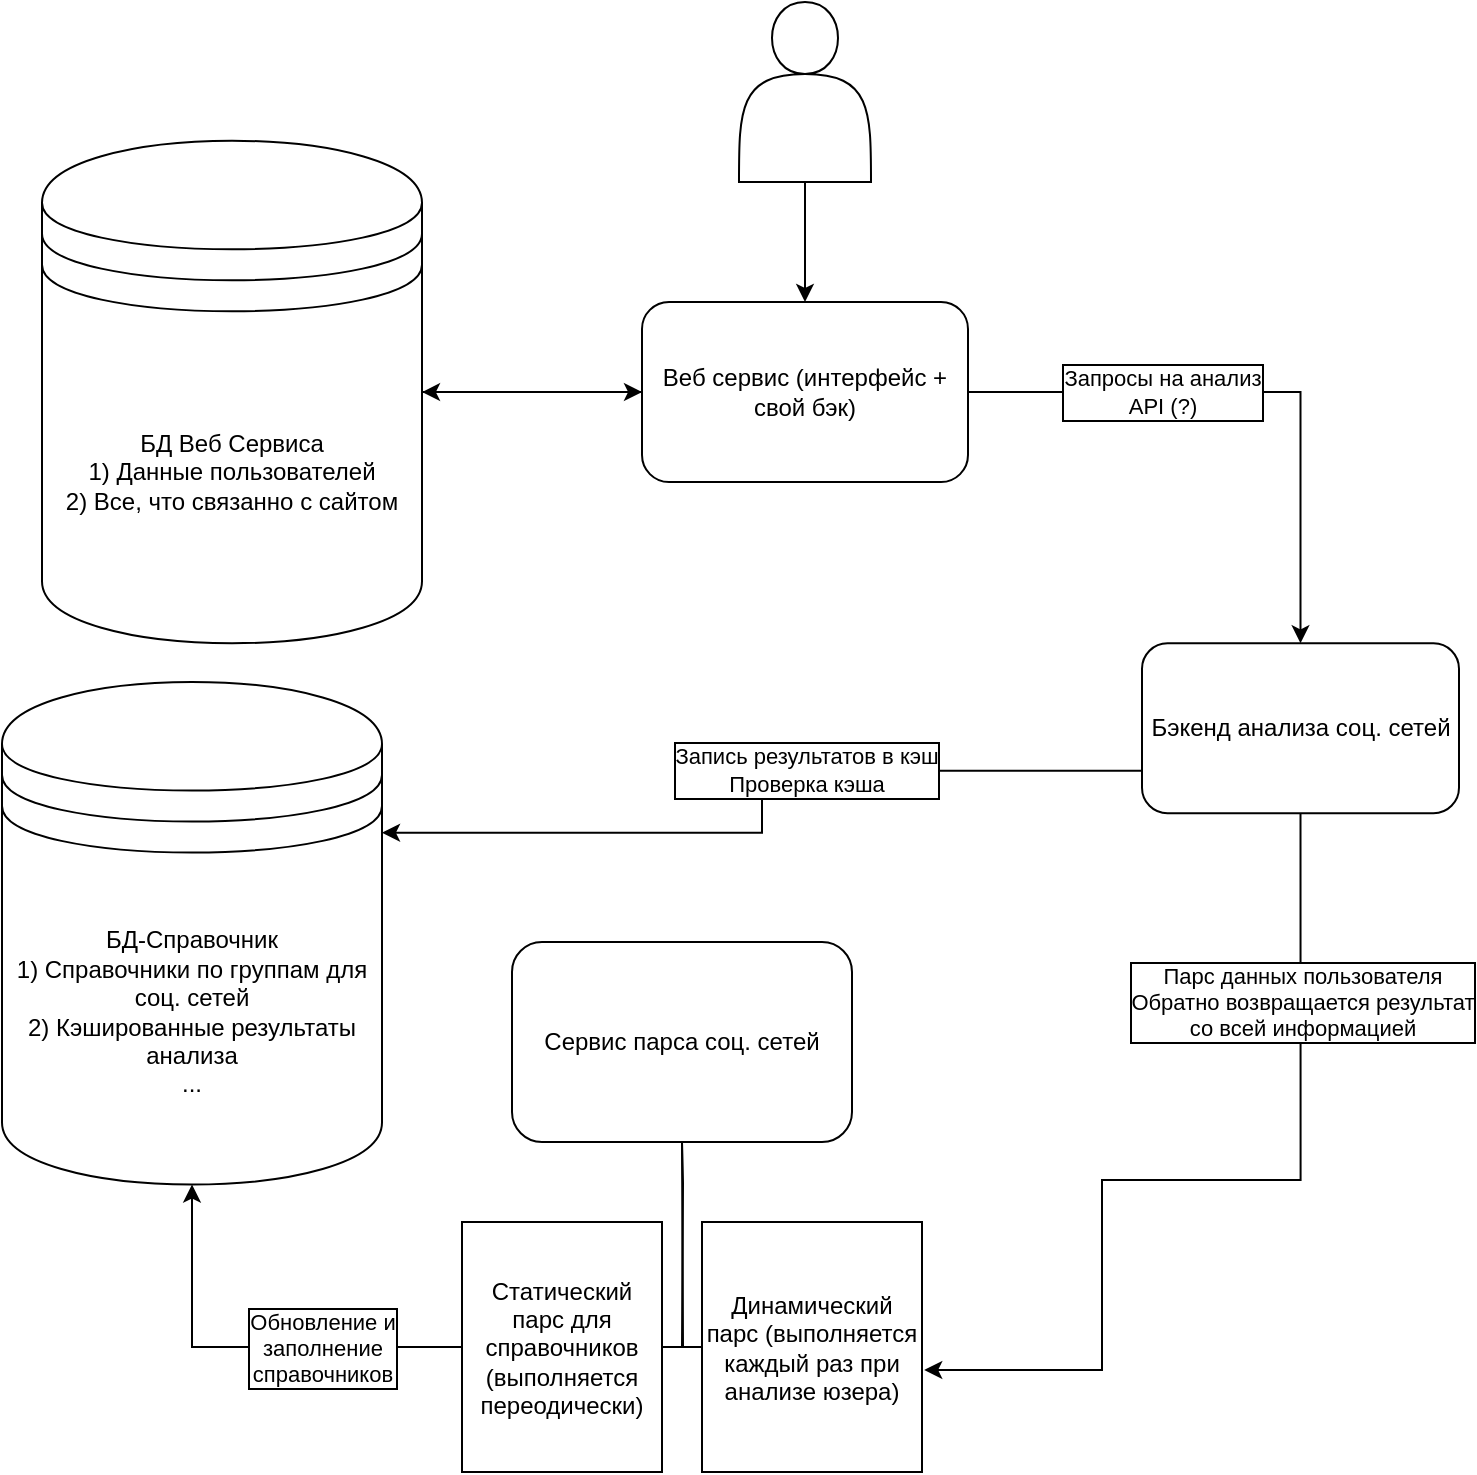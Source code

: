 <mxfile version="22.1.7" type="github">
  <diagram name="Page-1" id="Xc5zzge4J1x3DNNiZxY5">
    <mxGraphModel dx="1434" dy="746" grid="1" gridSize="10" guides="1" tooltips="1" connect="1" arrows="1" fold="1" page="1" pageScale="1" pageWidth="827" pageHeight="1169" math="0" shadow="0">
      <root>
        <mxCell id="0" />
        <mxCell id="1" parent="0" />
        <mxCell id="CMU2UXfOHHLqtj2l74aF-7" style="edgeStyle=orthogonalEdgeStyle;rounded=0;orthogonalLoop=1;jettySize=auto;html=1;verticalAlign=middle;" parent="1" source="CMU2UXfOHHLqtj2l74aF-1" target="CMU2UXfOHHLqtj2l74aF-3" edge="1">
          <mxGeometry relative="1" as="geometry" />
        </mxCell>
        <mxCell id="CMU2UXfOHHLqtj2l74aF-1" value="БД Веб Сервиса&lt;br&gt;1) Данные пользователей&lt;br&gt;2) Все, что связанно с сайтом" style="shape=datastore;whiteSpace=wrap;html=1;" parent="1" vertex="1">
          <mxGeometry x="20" y="79.38" width="190" height="251.25" as="geometry" />
        </mxCell>
        <mxCell id="CMU2UXfOHHLqtj2l74aF-4" value="" style="edgeStyle=orthogonalEdgeStyle;rounded=0;orthogonalLoop=1;jettySize=auto;html=1;" parent="1" source="CMU2UXfOHHLqtj2l74aF-2" target="CMU2UXfOHHLqtj2l74aF-3" edge="1">
          <mxGeometry relative="1" as="geometry" />
        </mxCell>
        <mxCell id="CMU2UXfOHHLqtj2l74aF-2" value="" style="shape=actor;whiteSpace=wrap;html=1;" parent="1" vertex="1">
          <mxGeometry x="368.5" y="10" width="66" height="90" as="geometry" />
        </mxCell>
        <mxCell id="CMU2UXfOHHLqtj2l74aF-8" style="edgeStyle=orthogonalEdgeStyle;rounded=0;orthogonalLoop=1;jettySize=auto;html=1;" parent="1" source="CMU2UXfOHHLqtj2l74aF-3" target="CMU2UXfOHHLqtj2l74aF-1" edge="1">
          <mxGeometry relative="1" as="geometry" />
        </mxCell>
        <mxCell id="CMU2UXfOHHLqtj2l74aF-10" value="" style="edgeStyle=orthogonalEdgeStyle;rounded=0;orthogonalLoop=1;jettySize=auto;html=1;" parent="1" source="CMU2UXfOHHLqtj2l74aF-3" target="CMU2UXfOHHLqtj2l74aF-9" edge="1">
          <mxGeometry relative="1" as="geometry" />
        </mxCell>
        <mxCell id="CMU2UXfOHHLqtj2l74aF-3" value="Веб сервис (интерфейс + свой бэк)" style="rounded=1;whiteSpace=wrap;html=1;" parent="1" vertex="1">
          <mxGeometry x="320" y="160" width="163" height="90" as="geometry" />
        </mxCell>
        <mxCell id="wTm-uzZhs3im5k4A2jm_-6" style="edgeStyle=orthogonalEdgeStyle;rounded=0;orthogonalLoop=1;jettySize=auto;html=1;exitX=0;exitY=0.75;exitDx=0;exitDy=0;entryX=1;entryY=0.3;entryDx=0;entryDy=0;" edge="1" parent="1" source="CMU2UXfOHHLqtj2l74aF-9" target="wTm-uzZhs3im5k4A2jm_-1">
          <mxGeometry relative="1" as="geometry" />
        </mxCell>
        <mxCell id="wTm-uzZhs3im5k4A2jm_-9" value="Запись результатов в кэш&lt;br&gt;Проверка кэша" style="edgeLabel;html=1;align=center;verticalAlign=middle;resizable=0;points=[];labelBorderColor=default;" vertex="1" connectable="0" parent="wTm-uzZhs3im5k4A2jm_-6">
          <mxGeometry x="-0.182" y="-1" relative="1" as="geometry">
            <mxPoint as="offset" />
          </mxGeometry>
        </mxCell>
        <mxCell id="CMU2UXfOHHLqtj2l74aF-9" value="Бэкенд анализа соц. сетей" style="rounded=1;whiteSpace=wrap;html=1;" parent="1" vertex="1">
          <mxGeometry x="570" y="330.63" width="158.5" height="85" as="geometry" />
        </mxCell>
        <mxCell id="CMU2UXfOHHLqtj2l74aF-11" value="Сервис парса соц. сетей" style="rounded=1;whiteSpace=wrap;html=1;" parent="1" vertex="1">
          <mxGeometry x="255" y="480" width="170" height="100" as="geometry" />
        </mxCell>
        <mxCell id="CMU2UXfOHHLqtj2l74aF-12" value="" style="edgeStyle=orthogonalEdgeStyle;sourcePerimeterSpacing=0;targetPerimeterSpacing=0;startArrow=none;endArrow=none;rounded=0;targetPortConstraint=eastwest;sourcePortConstraint=northsouth;curved=0;rounded=0;" parent="1" target="CMU2UXfOHHLqtj2l74aF-14" edge="1">
          <mxGeometry relative="1" as="geometry">
            <mxPoint x="340" y="580" as="sourcePoint" />
          </mxGeometry>
        </mxCell>
        <mxCell id="CMU2UXfOHHLqtj2l74aF-13" value="" style="edgeStyle=orthogonalEdgeStyle;sourcePerimeterSpacing=0;targetPerimeterSpacing=0;startArrow=none;endArrow=none;rounded=0;targetPortConstraint=eastwest;sourcePortConstraint=northsouth;curved=0;rounded=0;" parent="1" target="CMU2UXfOHHLqtj2l74aF-15" edge="1">
          <mxGeometry relative="1" as="geometry">
            <mxPoint x="340" y="580" as="sourcePoint" />
          </mxGeometry>
        </mxCell>
        <mxCell id="wTm-uzZhs3im5k4A2jm_-3" style="edgeStyle=orthogonalEdgeStyle;rounded=0;orthogonalLoop=1;jettySize=auto;html=1;exitX=0;exitY=0.5;exitDx=0;exitDy=0;entryX=0.5;entryY=1;entryDx=0;entryDy=0;" edge="1" parent="1" source="CMU2UXfOHHLqtj2l74aF-14" target="wTm-uzZhs3im5k4A2jm_-1">
          <mxGeometry relative="1" as="geometry" />
        </mxCell>
        <mxCell id="CMU2UXfOHHLqtj2l74aF-14" value="Статический парс для справочников&lt;br&gt;(выполняется переодически)" style="whiteSpace=wrap;html=1;align=center;verticalAlign=middle;treeFolding=1;treeMoving=1;" parent="1" vertex="1">
          <mxGeometry x="230" y="620" width="100" height="125" as="geometry" />
        </mxCell>
        <mxCell id="CMU2UXfOHHLqtj2l74aF-15" value="Динамический парс (выполняется каждый раз при анализе юзера)" style="whiteSpace=wrap;html=1;align=center;verticalAlign=middle;treeFolding=1;treeMoving=1;" parent="1" vertex="1">
          <mxGeometry x="350" y="620" width="110" height="125" as="geometry" />
        </mxCell>
        <mxCell id="CMU2UXfOHHLqtj2l74aF-16" style="edgeStyle=orthogonalEdgeStyle;rounded=0;orthogonalLoop=1;jettySize=auto;html=1;entryX=1.01;entryY=0.592;entryDx=0;entryDy=0;entryPerimeter=0;exitX=0.5;exitY=1;exitDx=0;exitDy=0;" parent="1" source="CMU2UXfOHHLqtj2l74aF-9" target="CMU2UXfOHHLqtj2l74aF-15" edge="1">
          <mxGeometry relative="1" as="geometry">
            <Array as="points">
              <mxPoint x="649" y="599" />
              <mxPoint x="550" y="599" />
              <mxPoint x="550" y="694" />
            </Array>
          </mxGeometry>
        </mxCell>
        <mxCell id="wTm-uzZhs3im5k4A2jm_-1" value="БД-Справочник&lt;br&gt;1) Справочники по группам для соц. сетей&lt;br&gt;2) Кэшированные результаты анализа&lt;br&gt;..." style="shape=datastore;whiteSpace=wrap;html=1;" vertex="1" parent="1">
          <mxGeometry y="350" width="190" height="251.25" as="geometry" />
        </mxCell>
        <mxCell id="wTm-uzZhs3im5k4A2jm_-10" value="Парс данных пользователя&lt;br&gt;Обратно возвращается результат&lt;br&gt;со всей информацией" style="edgeLabel;html=1;align=center;verticalAlign=middle;resizable=0;points=[];labelBorderColor=default;" vertex="1" connectable="0" parent="1">
          <mxGeometry x="649.25" y="509.998" as="geometry" />
        </mxCell>
        <mxCell id="wTm-uzZhs3im5k4A2jm_-11" value="Запросы на анализ&lt;br&gt;API (?)" style="edgeLabel;html=1;align=center;verticalAlign=middle;resizable=0;points=[];labelBorderColor=default;" vertex="1" connectable="0" parent="1">
          <mxGeometry x="580.0" y="204.998" as="geometry" />
        </mxCell>
        <mxCell id="wTm-uzZhs3im5k4A2jm_-12" value="Обновление и&lt;br&gt;заполнение&lt;br&gt;справочников" style="edgeLabel;html=1;align=center;verticalAlign=middle;resizable=0;points=[];labelBorderColor=default;" vertex="1" connectable="0" parent="1">
          <mxGeometry x="160.0" y="682.498" as="geometry" />
        </mxCell>
      </root>
    </mxGraphModel>
  </diagram>
</mxfile>
